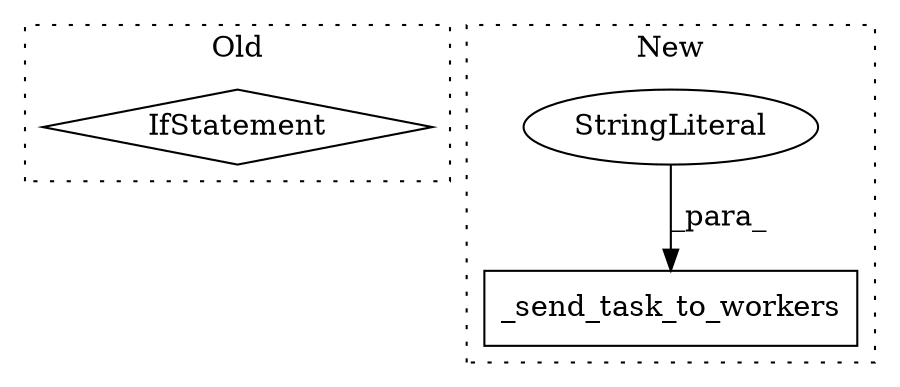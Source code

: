 digraph G {
subgraph cluster0 {
1 [label="IfStatement" a="25" s="10556" l="3" shape="diamond"];
label = "Old";
style="dotted";
}
subgraph cluster1 {
2 [label="_send_task_to_workers" a="32" s="11223,11266" l="22,1" shape="box"];
3 [label="StringLiteral" a="45" s="11245" l="21" shape="ellipse"];
label = "New";
style="dotted";
}
3 -> 2 [label="_para_"];
}